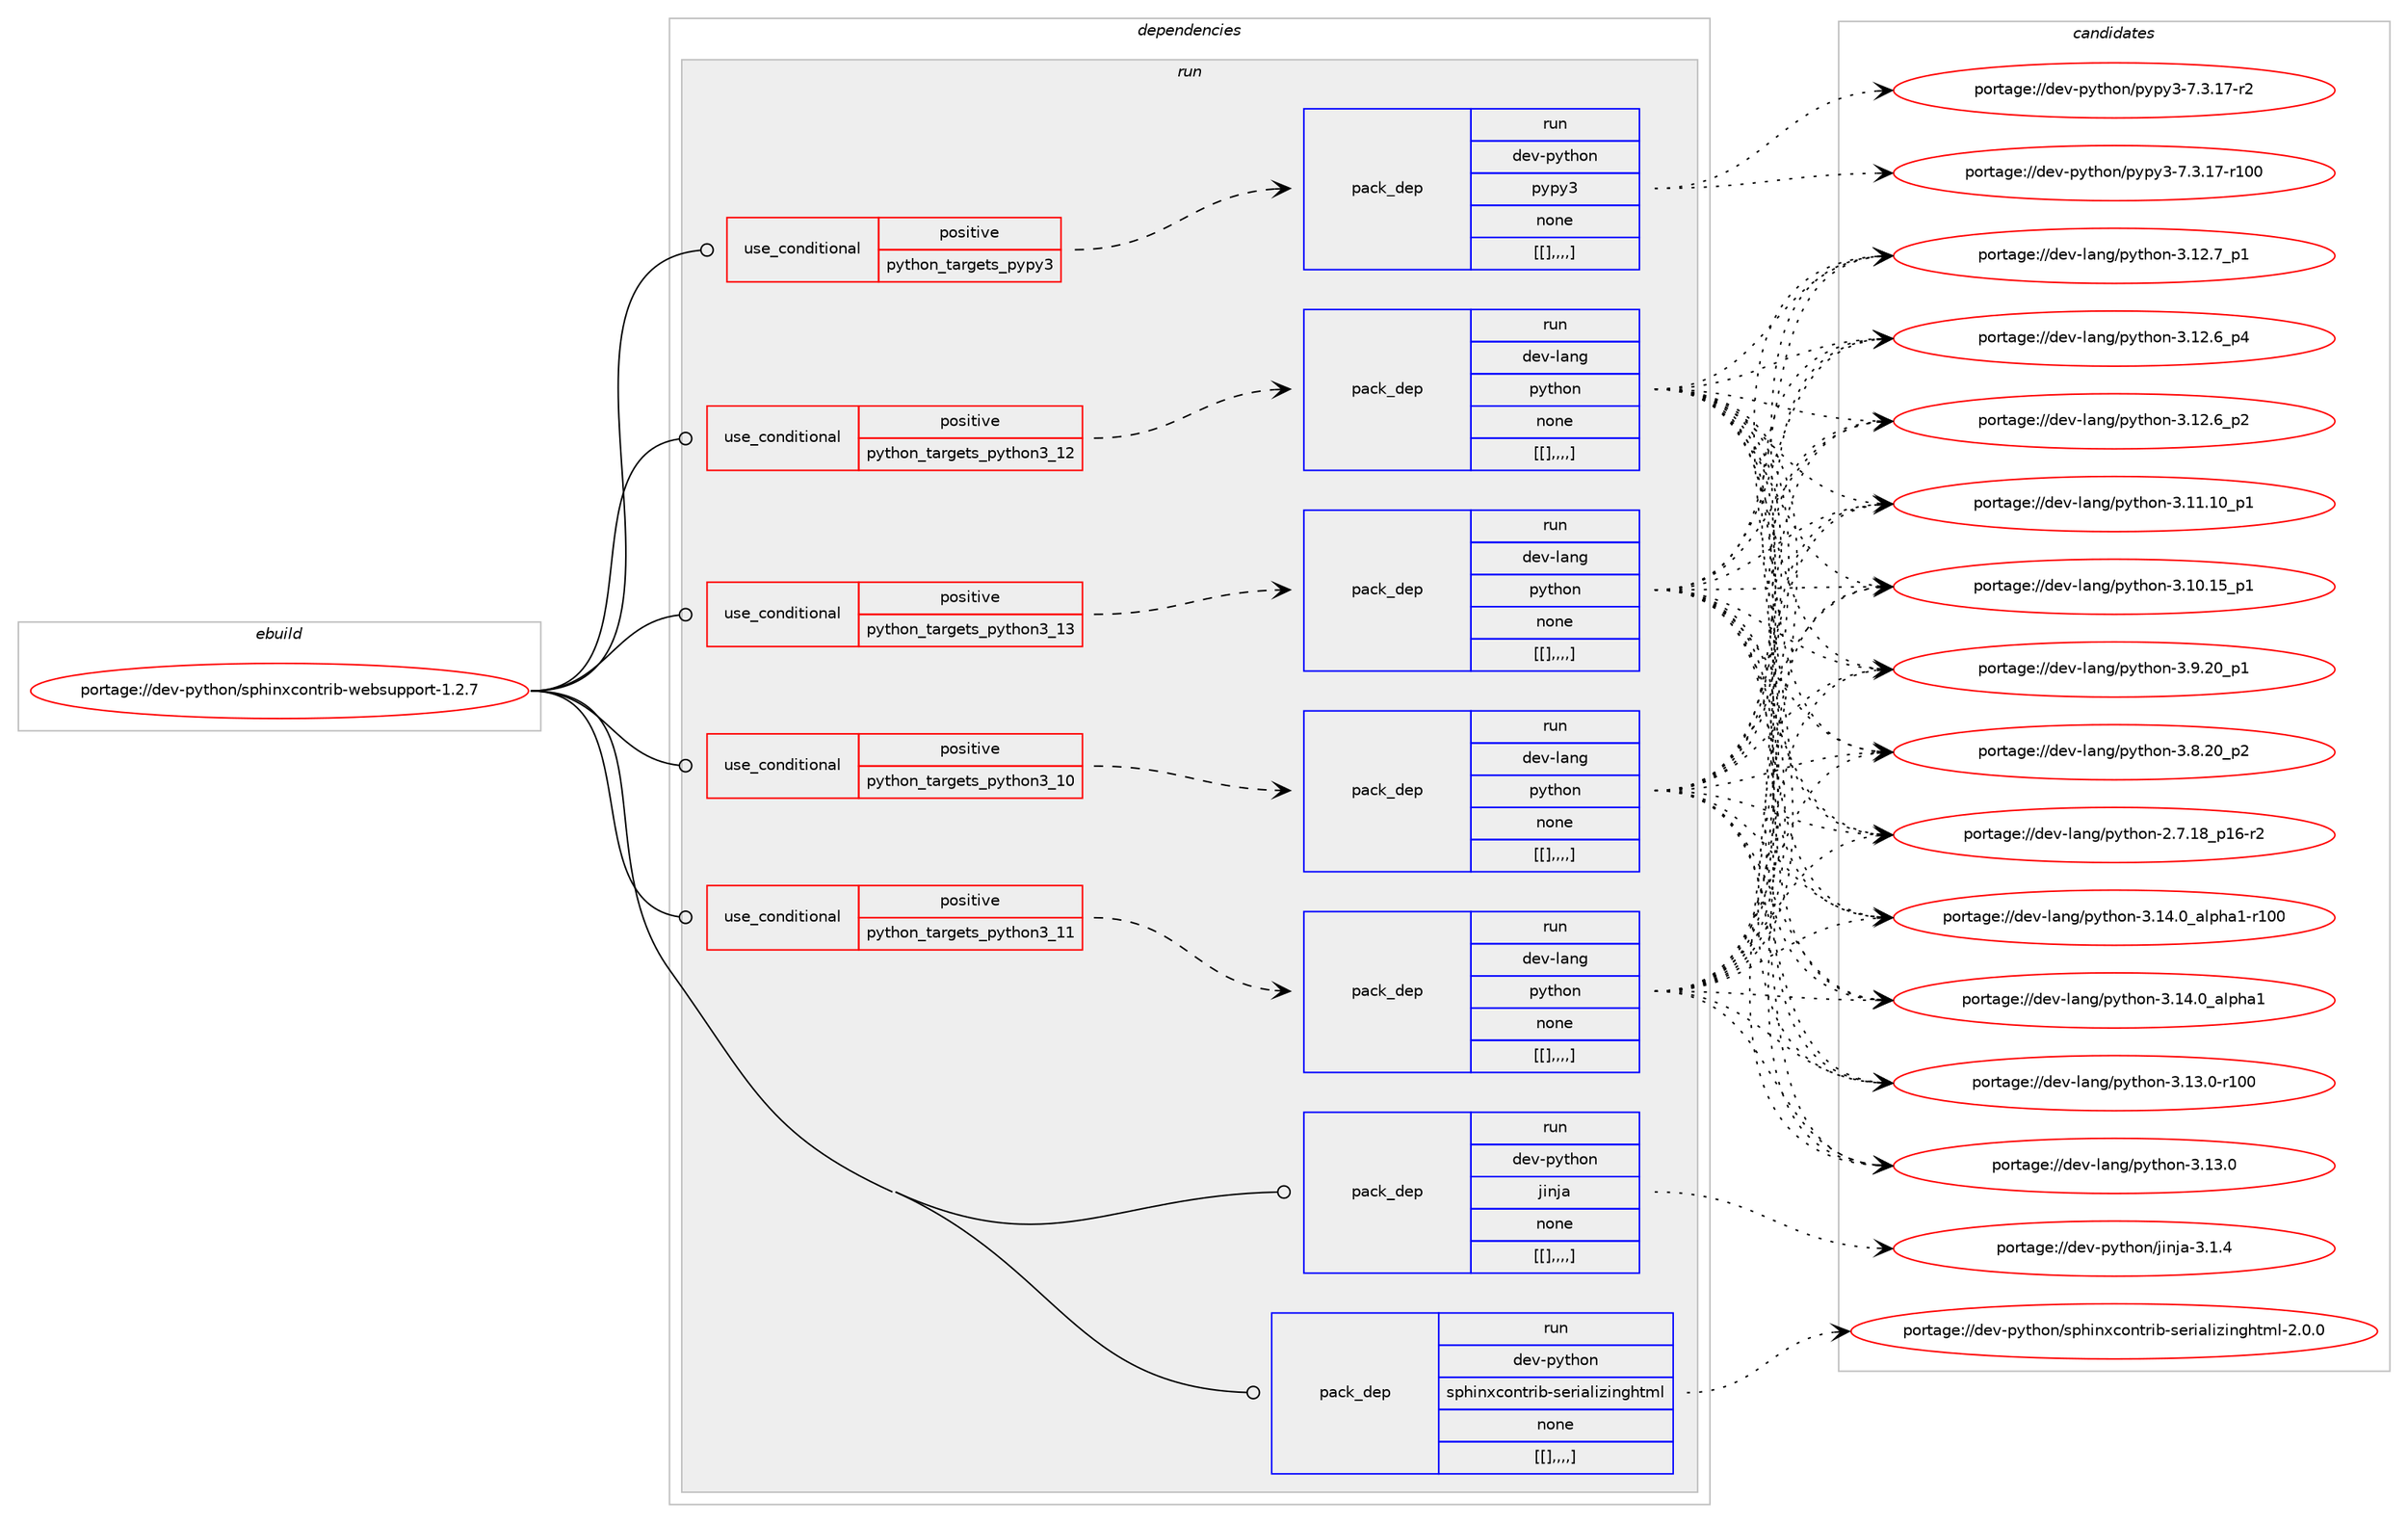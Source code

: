 digraph prolog {

# *************
# Graph options
# *************

newrank=true;
concentrate=true;
compound=true;
graph [rankdir=LR,fontname=Helvetica,fontsize=10,ranksep=1.5];#, ranksep=2.5, nodesep=0.2];
edge  [arrowhead=vee];
node  [fontname=Helvetica,fontsize=10];

# **********
# The ebuild
# **********

subgraph cluster_leftcol {
color=gray;
label=<<i>ebuild</i>>;
id [label="portage://dev-python/sphinxcontrib-websupport-1.2.7", color=red, width=4, href="../dev-python/sphinxcontrib-websupport-1.2.7.svg"];
}

# ****************
# The dependencies
# ****************

subgraph cluster_midcol {
color=gray;
label=<<i>dependencies</i>>;
subgraph cluster_compile {
fillcolor="#eeeeee";
style=filled;
label=<<i>compile</i>>;
}
subgraph cluster_compileandrun {
fillcolor="#eeeeee";
style=filled;
label=<<i>compile and run</i>>;
}
subgraph cluster_run {
fillcolor="#eeeeee";
style=filled;
label=<<i>run</i>>;
subgraph cond42846 {
dependency171406 [label=<<TABLE BORDER="0" CELLBORDER="1" CELLSPACING="0" CELLPADDING="4"><TR><TD ROWSPAN="3" CELLPADDING="10">use_conditional</TD></TR><TR><TD>positive</TD></TR><TR><TD>python_targets_pypy3</TD></TR></TABLE>>, shape=none, color=red];
subgraph pack127219 {
dependency171410 [label=<<TABLE BORDER="0" CELLBORDER="1" CELLSPACING="0" CELLPADDING="4" WIDTH="220"><TR><TD ROWSPAN="6" CELLPADDING="30">pack_dep</TD></TR><TR><TD WIDTH="110">run</TD></TR><TR><TD>dev-python</TD></TR><TR><TD>pypy3</TD></TR><TR><TD>none</TD></TR><TR><TD>[[],,,,]</TD></TR></TABLE>>, shape=none, color=blue];
}
dependency171406:e -> dependency171410:w [weight=20,style="dashed",arrowhead="vee"];
}
id:e -> dependency171406:w [weight=20,style="solid",arrowhead="odot"];
subgraph cond42852 {
dependency171421 [label=<<TABLE BORDER="0" CELLBORDER="1" CELLSPACING="0" CELLPADDING="4"><TR><TD ROWSPAN="3" CELLPADDING="10">use_conditional</TD></TR><TR><TD>positive</TD></TR><TR><TD>python_targets_python3_10</TD></TR></TABLE>>, shape=none, color=red];
subgraph pack127258 {
dependency171476 [label=<<TABLE BORDER="0" CELLBORDER="1" CELLSPACING="0" CELLPADDING="4" WIDTH="220"><TR><TD ROWSPAN="6" CELLPADDING="30">pack_dep</TD></TR><TR><TD WIDTH="110">run</TD></TR><TR><TD>dev-lang</TD></TR><TR><TD>python</TD></TR><TR><TD>none</TD></TR><TR><TD>[[],,,,]</TD></TR></TABLE>>, shape=none, color=blue];
}
dependency171421:e -> dependency171476:w [weight=20,style="dashed",arrowhead="vee"];
}
id:e -> dependency171421:w [weight=20,style="solid",arrowhead="odot"];
subgraph cond42881 {
dependency171497 [label=<<TABLE BORDER="0" CELLBORDER="1" CELLSPACING="0" CELLPADDING="4"><TR><TD ROWSPAN="3" CELLPADDING="10">use_conditional</TD></TR><TR><TD>positive</TD></TR><TR><TD>python_targets_python3_11</TD></TR></TABLE>>, shape=none, color=red];
subgraph pack127311 {
dependency171549 [label=<<TABLE BORDER="0" CELLBORDER="1" CELLSPACING="0" CELLPADDING="4" WIDTH="220"><TR><TD ROWSPAN="6" CELLPADDING="30">pack_dep</TD></TR><TR><TD WIDTH="110">run</TD></TR><TR><TD>dev-lang</TD></TR><TR><TD>python</TD></TR><TR><TD>none</TD></TR><TR><TD>[[],,,,]</TD></TR></TABLE>>, shape=none, color=blue];
}
dependency171497:e -> dependency171549:w [weight=20,style="dashed",arrowhead="vee"];
}
id:e -> dependency171497:w [weight=20,style="solid",arrowhead="odot"];
subgraph cond42924 {
dependency171592 [label=<<TABLE BORDER="0" CELLBORDER="1" CELLSPACING="0" CELLPADDING="4"><TR><TD ROWSPAN="3" CELLPADDING="10">use_conditional</TD></TR><TR><TD>positive</TD></TR><TR><TD>python_targets_python3_12</TD></TR></TABLE>>, shape=none, color=red];
subgraph pack127345 {
dependency171631 [label=<<TABLE BORDER="0" CELLBORDER="1" CELLSPACING="0" CELLPADDING="4" WIDTH="220"><TR><TD ROWSPAN="6" CELLPADDING="30">pack_dep</TD></TR><TR><TD WIDTH="110">run</TD></TR><TR><TD>dev-lang</TD></TR><TR><TD>python</TD></TR><TR><TD>none</TD></TR><TR><TD>[[],,,,]</TD></TR></TABLE>>, shape=none, color=blue];
}
dependency171592:e -> dependency171631:w [weight=20,style="dashed",arrowhead="vee"];
}
id:e -> dependency171592:w [weight=20,style="solid",arrowhead="odot"];
subgraph cond42942 {
dependency171657 [label=<<TABLE BORDER="0" CELLBORDER="1" CELLSPACING="0" CELLPADDING="4"><TR><TD ROWSPAN="3" CELLPADDING="10">use_conditional</TD></TR><TR><TD>positive</TD></TR><TR><TD>python_targets_python3_13</TD></TR></TABLE>>, shape=none, color=red];
subgraph pack127386 {
dependency171742 [label=<<TABLE BORDER="0" CELLBORDER="1" CELLSPACING="0" CELLPADDING="4" WIDTH="220"><TR><TD ROWSPAN="6" CELLPADDING="30">pack_dep</TD></TR><TR><TD WIDTH="110">run</TD></TR><TR><TD>dev-lang</TD></TR><TR><TD>python</TD></TR><TR><TD>none</TD></TR><TR><TD>[[],,,,]</TD></TR></TABLE>>, shape=none, color=blue];
}
dependency171657:e -> dependency171742:w [weight=20,style="dashed",arrowhead="vee"];
}
id:e -> dependency171657:w [weight=20,style="solid",arrowhead="odot"];
subgraph pack127428 {
dependency171748 [label=<<TABLE BORDER="0" CELLBORDER="1" CELLSPACING="0" CELLPADDING="4" WIDTH="220"><TR><TD ROWSPAN="6" CELLPADDING="30">pack_dep</TD></TR><TR><TD WIDTH="110">run</TD></TR><TR><TD>dev-python</TD></TR><TR><TD>jinja</TD></TR><TR><TD>none</TD></TR><TR><TD>[[],,,,]</TD></TR></TABLE>>, shape=none, color=blue];
}
id:e -> dependency171748:w [weight=20,style="solid",arrowhead="odot"];
subgraph pack127443 {
dependency171805 [label=<<TABLE BORDER="0" CELLBORDER="1" CELLSPACING="0" CELLPADDING="4" WIDTH="220"><TR><TD ROWSPAN="6" CELLPADDING="30">pack_dep</TD></TR><TR><TD WIDTH="110">run</TD></TR><TR><TD>dev-python</TD></TR><TR><TD>sphinxcontrib-serializinghtml</TD></TR><TR><TD>none</TD></TR><TR><TD>[[],,,,]</TD></TR></TABLE>>, shape=none, color=blue];
}
id:e -> dependency171805:w [weight=20,style="solid",arrowhead="odot"];
}
}

# **************
# The candidates
# **************

subgraph cluster_choices {
rank=same;
color=gray;
label=<<i>candidates</i>>;

subgraph choice127211 {
color=black;
nodesep=1;
choice100101118451121211161041111104711212111212151455546514649554511450 [label="portage://dev-python/pypy3-7.3.17-r2", color=red, width=4,href="../dev-python/pypy3-7.3.17-r2.svg"];
choice1001011184511212111610411111047112121112121514555465146495545114494848 [label="portage://dev-python/pypy3-7.3.17-r100", color=red, width=4,href="../dev-python/pypy3-7.3.17-r100.svg"];
dependency171410:e -> choice100101118451121211161041111104711212111212151455546514649554511450:w [style=dotted,weight="100"];
dependency171410:e -> choice1001011184511212111610411111047112121112121514555465146495545114494848:w [style=dotted,weight="100"];
}
subgraph choice127214 {
color=black;
nodesep=1;
choice100101118451089711010347112121116104111110455146495246489597108112104974945114494848 [label="portage://dev-lang/python-3.14.0_alpha1-r100", color=red, width=4,href="../dev-lang/python-3.14.0_alpha1-r100.svg"];
choice1001011184510897110103471121211161041111104551464952464895971081121049749 [label="portage://dev-lang/python-3.14.0_alpha1", color=red, width=4,href="../dev-lang/python-3.14.0_alpha1.svg"];
choice1001011184510897110103471121211161041111104551464951464845114494848 [label="portage://dev-lang/python-3.13.0-r100", color=red, width=4,href="../dev-lang/python-3.13.0-r100.svg"];
choice10010111845108971101034711212111610411111045514649514648 [label="portage://dev-lang/python-3.13.0", color=red, width=4,href="../dev-lang/python-3.13.0.svg"];
choice100101118451089711010347112121116104111110455146495046559511249 [label="portage://dev-lang/python-3.12.7_p1", color=red, width=4,href="../dev-lang/python-3.12.7_p1.svg"];
choice100101118451089711010347112121116104111110455146495046549511252 [label="portage://dev-lang/python-3.12.6_p4", color=red, width=4,href="../dev-lang/python-3.12.6_p4.svg"];
choice100101118451089711010347112121116104111110455146495046549511250 [label="portage://dev-lang/python-3.12.6_p2", color=red, width=4,href="../dev-lang/python-3.12.6_p2.svg"];
choice10010111845108971101034711212111610411111045514649494649489511249 [label="portage://dev-lang/python-3.11.10_p1", color=red, width=4,href="../dev-lang/python-3.11.10_p1.svg"];
choice10010111845108971101034711212111610411111045514649484649539511249 [label="portage://dev-lang/python-3.10.15_p1", color=red, width=4,href="../dev-lang/python-3.10.15_p1.svg"];
choice100101118451089711010347112121116104111110455146574650489511249 [label="portage://dev-lang/python-3.9.20_p1", color=red, width=4,href="../dev-lang/python-3.9.20_p1.svg"];
choice100101118451089711010347112121116104111110455146564650489511250 [label="portage://dev-lang/python-3.8.20_p2", color=red, width=4,href="../dev-lang/python-3.8.20_p2.svg"];
choice100101118451089711010347112121116104111110455046554649569511249544511450 [label="portage://dev-lang/python-2.7.18_p16-r2", color=red, width=4,href="../dev-lang/python-2.7.18_p16-r2.svg"];
dependency171476:e -> choice100101118451089711010347112121116104111110455146495246489597108112104974945114494848:w [style=dotted,weight="100"];
dependency171476:e -> choice1001011184510897110103471121211161041111104551464952464895971081121049749:w [style=dotted,weight="100"];
dependency171476:e -> choice1001011184510897110103471121211161041111104551464951464845114494848:w [style=dotted,weight="100"];
dependency171476:e -> choice10010111845108971101034711212111610411111045514649514648:w [style=dotted,weight="100"];
dependency171476:e -> choice100101118451089711010347112121116104111110455146495046559511249:w [style=dotted,weight="100"];
dependency171476:e -> choice100101118451089711010347112121116104111110455146495046549511252:w [style=dotted,weight="100"];
dependency171476:e -> choice100101118451089711010347112121116104111110455146495046549511250:w [style=dotted,weight="100"];
dependency171476:e -> choice10010111845108971101034711212111610411111045514649494649489511249:w [style=dotted,weight="100"];
dependency171476:e -> choice10010111845108971101034711212111610411111045514649484649539511249:w [style=dotted,weight="100"];
dependency171476:e -> choice100101118451089711010347112121116104111110455146574650489511249:w [style=dotted,weight="100"];
dependency171476:e -> choice100101118451089711010347112121116104111110455146564650489511250:w [style=dotted,weight="100"];
dependency171476:e -> choice100101118451089711010347112121116104111110455046554649569511249544511450:w [style=dotted,weight="100"];
}
subgraph choice127221 {
color=black;
nodesep=1;
choice100101118451089711010347112121116104111110455146495246489597108112104974945114494848 [label="portage://dev-lang/python-3.14.0_alpha1-r100", color=red, width=4,href="../dev-lang/python-3.14.0_alpha1-r100.svg"];
choice1001011184510897110103471121211161041111104551464952464895971081121049749 [label="portage://dev-lang/python-3.14.0_alpha1", color=red, width=4,href="../dev-lang/python-3.14.0_alpha1.svg"];
choice1001011184510897110103471121211161041111104551464951464845114494848 [label="portage://dev-lang/python-3.13.0-r100", color=red, width=4,href="../dev-lang/python-3.13.0-r100.svg"];
choice10010111845108971101034711212111610411111045514649514648 [label="portage://dev-lang/python-3.13.0", color=red, width=4,href="../dev-lang/python-3.13.0.svg"];
choice100101118451089711010347112121116104111110455146495046559511249 [label="portage://dev-lang/python-3.12.7_p1", color=red, width=4,href="../dev-lang/python-3.12.7_p1.svg"];
choice100101118451089711010347112121116104111110455146495046549511252 [label="portage://dev-lang/python-3.12.6_p4", color=red, width=4,href="../dev-lang/python-3.12.6_p4.svg"];
choice100101118451089711010347112121116104111110455146495046549511250 [label="portage://dev-lang/python-3.12.6_p2", color=red, width=4,href="../dev-lang/python-3.12.6_p2.svg"];
choice10010111845108971101034711212111610411111045514649494649489511249 [label="portage://dev-lang/python-3.11.10_p1", color=red, width=4,href="../dev-lang/python-3.11.10_p1.svg"];
choice10010111845108971101034711212111610411111045514649484649539511249 [label="portage://dev-lang/python-3.10.15_p1", color=red, width=4,href="../dev-lang/python-3.10.15_p1.svg"];
choice100101118451089711010347112121116104111110455146574650489511249 [label="portage://dev-lang/python-3.9.20_p1", color=red, width=4,href="../dev-lang/python-3.9.20_p1.svg"];
choice100101118451089711010347112121116104111110455146564650489511250 [label="portage://dev-lang/python-3.8.20_p2", color=red, width=4,href="../dev-lang/python-3.8.20_p2.svg"];
choice100101118451089711010347112121116104111110455046554649569511249544511450 [label="portage://dev-lang/python-2.7.18_p16-r2", color=red, width=4,href="../dev-lang/python-2.7.18_p16-r2.svg"];
dependency171549:e -> choice100101118451089711010347112121116104111110455146495246489597108112104974945114494848:w [style=dotted,weight="100"];
dependency171549:e -> choice1001011184510897110103471121211161041111104551464952464895971081121049749:w [style=dotted,weight="100"];
dependency171549:e -> choice1001011184510897110103471121211161041111104551464951464845114494848:w [style=dotted,weight="100"];
dependency171549:e -> choice10010111845108971101034711212111610411111045514649514648:w [style=dotted,weight="100"];
dependency171549:e -> choice100101118451089711010347112121116104111110455146495046559511249:w [style=dotted,weight="100"];
dependency171549:e -> choice100101118451089711010347112121116104111110455146495046549511252:w [style=dotted,weight="100"];
dependency171549:e -> choice100101118451089711010347112121116104111110455146495046549511250:w [style=dotted,weight="100"];
dependency171549:e -> choice10010111845108971101034711212111610411111045514649494649489511249:w [style=dotted,weight="100"];
dependency171549:e -> choice10010111845108971101034711212111610411111045514649484649539511249:w [style=dotted,weight="100"];
dependency171549:e -> choice100101118451089711010347112121116104111110455146574650489511249:w [style=dotted,weight="100"];
dependency171549:e -> choice100101118451089711010347112121116104111110455146564650489511250:w [style=dotted,weight="100"];
dependency171549:e -> choice100101118451089711010347112121116104111110455046554649569511249544511450:w [style=dotted,weight="100"];
}
subgraph choice127227 {
color=black;
nodesep=1;
choice100101118451089711010347112121116104111110455146495246489597108112104974945114494848 [label="portage://dev-lang/python-3.14.0_alpha1-r100", color=red, width=4,href="../dev-lang/python-3.14.0_alpha1-r100.svg"];
choice1001011184510897110103471121211161041111104551464952464895971081121049749 [label="portage://dev-lang/python-3.14.0_alpha1", color=red, width=4,href="../dev-lang/python-3.14.0_alpha1.svg"];
choice1001011184510897110103471121211161041111104551464951464845114494848 [label="portage://dev-lang/python-3.13.0-r100", color=red, width=4,href="../dev-lang/python-3.13.0-r100.svg"];
choice10010111845108971101034711212111610411111045514649514648 [label="portage://dev-lang/python-3.13.0", color=red, width=4,href="../dev-lang/python-3.13.0.svg"];
choice100101118451089711010347112121116104111110455146495046559511249 [label="portage://dev-lang/python-3.12.7_p1", color=red, width=4,href="../dev-lang/python-3.12.7_p1.svg"];
choice100101118451089711010347112121116104111110455146495046549511252 [label="portage://dev-lang/python-3.12.6_p4", color=red, width=4,href="../dev-lang/python-3.12.6_p4.svg"];
choice100101118451089711010347112121116104111110455146495046549511250 [label="portage://dev-lang/python-3.12.6_p2", color=red, width=4,href="../dev-lang/python-3.12.6_p2.svg"];
choice10010111845108971101034711212111610411111045514649494649489511249 [label="portage://dev-lang/python-3.11.10_p1", color=red, width=4,href="../dev-lang/python-3.11.10_p1.svg"];
choice10010111845108971101034711212111610411111045514649484649539511249 [label="portage://dev-lang/python-3.10.15_p1", color=red, width=4,href="../dev-lang/python-3.10.15_p1.svg"];
choice100101118451089711010347112121116104111110455146574650489511249 [label="portage://dev-lang/python-3.9.20_p1", color=red, width=4,href="../dev-lang/python-3.9.20_p1.svg"];
choice100101118451089711010347112121116104111110455146564650489511250 [label="portage://dev-lang/python-3.8.20_p2", color=red, width=4,href="../dev-lang/python-3.8.20_p2.svg"];
choice100101118451089711010347112121116104111110455046554649569511249544511450 [label="portage://dev-lang/python-2.7.18_p16-r2", color=red, width=4,href="../dev-lang/python-2.7.18_p16-r2.svg"];
dependency171631:e -> choice100101118451089711010347112121116104111110455146495246489597108112104974945114494848:w [style=dotted,weight="100"];
dependency171631:e -> choice1001011184510897110103471121211161041111104551464952464895971081121049749:w [style=dotted,weight="100"];
dependency171631:e -> choice1001011184510897110103471121211161041111104551464951464845114494848:w [style=dotted,weight="100"];
dependency171631:e -> choice10010111845108971101034711212111610411111045514649514648:w [style=dotted,weight="100"];
dependency171631:e -> choice100101118451089711010347112121116104111110455146495046559511249:w [style=dotted,weight="100"];
dependency171631:e -> choice100101118451089711010347112121116104111110455146495046549511252:w [style=dotted,weight="100"];
dependency171631:e -> choice100101118451089711010347112121116104111110455146495046549511250:w [style=dotted,weight="100"];
dependency171631:e -> choice10010111845108971101034711212111610411111045514649494649489511249:w [style=dotted,weight="100"];
dependency171631:e -> choice10010111845108971101034711212111610411111045514649484649539511249:w [style=dotted,weight="100"];
dependency171631:e -> choice100101118451089711010347112121116104111110455146574650489511249:w [style=dotted,weight="100"];
dependency171631:e -> choice100101118451089711010347112121116104111110455146564650489511250:w [style=dotted,weight="100"];
dependency171631:e -> choice100101118451089711010347112121116104111110455046554649569511249544511450:w [style=dotted,weight="100"];
}
subgraph choice127252 {
color=black;
nodesep=1;
choice100101118451089711010347112121116104111110455146495246489597108112104974945114494848 [label="portage://dev-lang/python-3.14.0_alpha1-r100", color=red, width=4,href="../dev-lang/python-3.14.0_alpha1-r100.svg"];
choice1001011184510897110103471121211161041111104551464952464895971081121049749 [label="portage://dev-lang/python-3.14.0_alpha1", color=red, width=4,href="../dev-lang/python-3.14.0_alpha1.svg"];
choice1001011184510897110103471121211161041111104551464951464845114494848 [label="portage://dev-lang/python-3.13.0-r100", color=red, width=4,href="../dev-lang/python-3.13.0-r100.svg"];
choice10010111845108971101034711212111610411111045514649514648 [label="portage://dev-lang/python-3.13.0", color=red, width=4,href="../dev-lang/python-3.13.0.svg"];
choice100101118451089711010347112121116104111110455146495046559511249 [label="portage://dev-lang/python-3.12.7_p1", color=red, width=4,href="../dev-lang/python-3.12.7_p1.svg"];
choice100101118451089711010347112121116104111110455146495046549511252 [label="portage://dev-lang/python-3.12.6_p4", color=red, width=4,href="../dev-lang/python-3.12.6_p4.svg"];
choice100101118451089711010347112121116104111110455146495046549511250 [label="portage://dev-lang/python-3.12.6_p2", color=red, width=4,href="../dev-lang/python-3.12.6_p2.svg"];
choice10010111845108971101034711212111610411111045514649494649489511249 [label="portage://dev-lang/python-3.11.10_p1", color=red, width=4,href="../dev-lang/python-3.11.10_p1.svg"];
choice10010111845108971101034711212111610411111045514649484649539511249 [label="portage://dev-lang/python-3.10.15_p1", color=red, width=4,href="../dev-lang/python-3.10.15_p1.svg"];
choice100101118451089711010347112121116104111110455146574650489511249 [label="portage://dev-lang/python-3.9.20_p1", color=red, width=4,href="../dev-lang/python-3.9.20_p1.svg"];
choice100101118451089711010347112121116104111110455146564650489511250 [label="portage://dev-lang/python-3.8.20_p2", color=red, width=4,href="../dev-lang/python-3.8.20_p2.svg"];
choice100101118451089711010347112121116104111110455046554649569511249544511450 [label="portage://dev-lang/python-2.7.18_p16-r2", color=red, width=4,href="../dev-lang/python-2.7.18_p16-r2.svg"];
dependency171742:e -> choice100101118451089711010347112121116104111110455146495246489597108112104974945114494848:w [style=dotted,weight="100"];
dependency171742:e -> choice1001011184510897110103471121211161041111104551464952464895971081121049749:w [style=dotted,weight="100"];
dependency171742:e -> choice1001011184510897110103471121211161041111104551464951464845114494848:w [style=dotted,weight="100"];
dependency171742:e -> choice10010111845108971101034711212111610411111045514649514648:w [style=dotted,weight="100"];
dependency171742:e -> choice100101118451089711010347112121116104111110455146495046559511249:w [style=dotted,weight="100"];
dependency171742:e -> choice100101118451089711010347112121116104111110455146495046549511252:w [style=dotted,weight="100"];
dependency171742:e -> choice100101118451089711010347112121116104111110455146495046549511250:w [style=dotted,weight="100"];
dependency171742:e -> choice10010111845108971101034711212111610411111045514649494649489511249:w [style=dotted,weight="100"];
dependency171742:e -> choice10010111845108971101034711212111610411111045514649484649539511249:w [style=dotted,weight="100"];
dependency171742:e -> choice100101118451089711010347112121116104111110455146574650489511249:w [style=dotted,weight="100"];
dependency171742:e -> choice100101118451089711010347112121116104111110455146564650489511250:w [style=dotted,weight="100"];
dependency171742:e -> choice100101118451089711010347112121116104111110455046554649569511249544511450:w [style=dotted,weight="100"];
}
subgraph choice127276 {
color=black;
nodesep=1;
choice100101118451121211161041111104710610511010697455146494652 [label="portage://dev-python/jinja-3.1.4", color=red, width=4,href="../dev-python/jinja-3.1.4.svg"];
dependency171748:e -> choice100101118451121211161041111104710610511010697455146494652:w [style=dotted,weight="100"];
}
subgraph choice127278 {
color=black;
nodesep=1;
choice100101118451121211161041111104711511210410511012099111110116114105984511510111410597108105122105110103104116109108455046484648 [label="portage://dev-python/sphinxcontrib-serializinghtml-2.0.0", color=red, width=4,href="../dev-python/sphinxcontrib-serializinghtml-2.0.0.svg"];
dependency171805:e -> choice100101118451121211161041111104711511210410511012099111110116114105984511510111410597108105122105110103104116109108455046484648:w [style=dotted,weight="100"];
}
}

}
